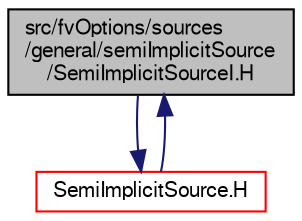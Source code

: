 digraph "src/fvOptions/sources/general/semiImplicitSource/SemiImplicitSourceI.H"
{
  bgcolor="transparent";
  edge [fontname="FreeSans",fontsize="10",labelfontname="FreeSans",labelfontsize="10"];
  node [fontname="FreeSans",fontsize="10",shape=record];
  Node0 [label="src/fvOptions/sources\l/general/semiImplicitSource\l/SemiImplicitSourceI.H",height=0.2,width=0.4,color="black", fillcolor="grey75", style="filled", fontcolor="black"];
  Node0 -> Node1 [color="midnightblue",fontsize="10",style="solid",fontname="FreeSans"];
  Node1 [label="SemiImplicitSource.H",height=0.2,width=0.4,color="red",URL="$a04775.html"];
  Node1 -> Node0 [color="midnightblue",fontsize="10",style="solid",fontname="FreeSans"];
}
